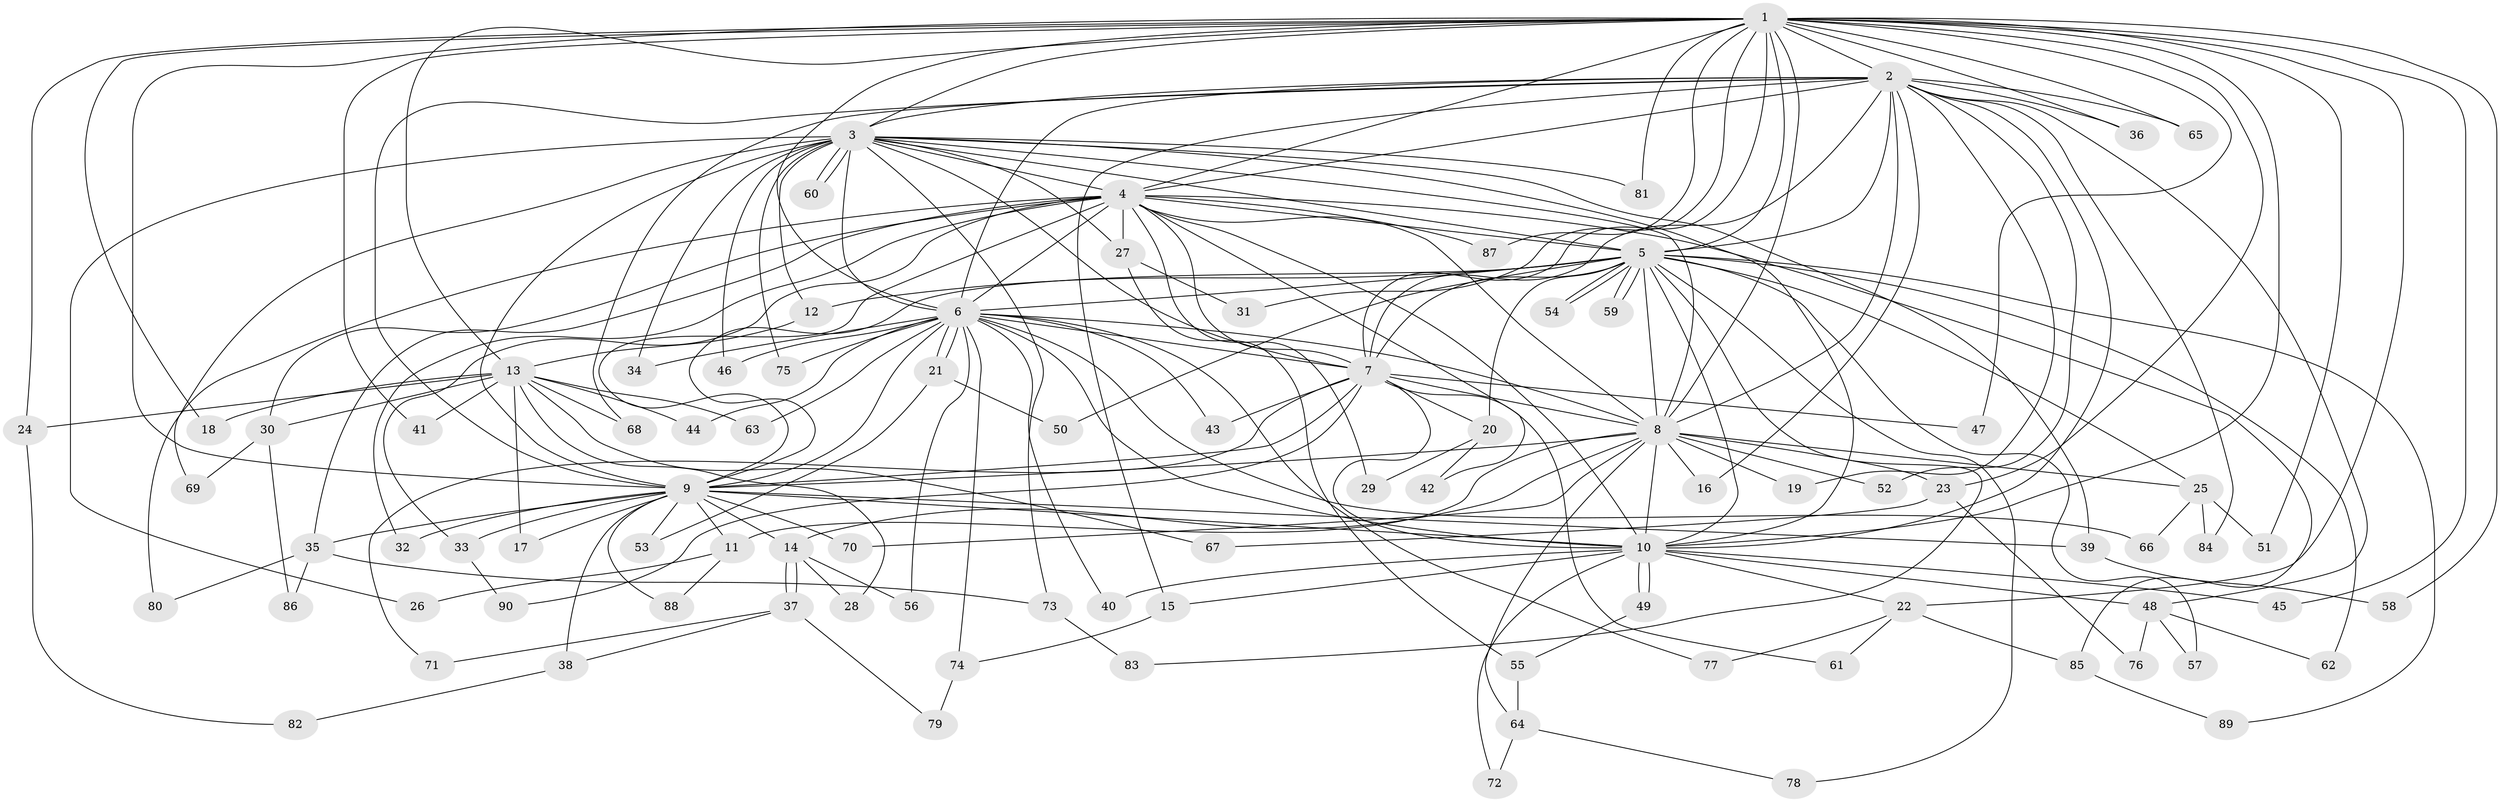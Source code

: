 // Generated by graph-tools (version 1.1) at 2025/01/03/09/25 03:01:35]
// undirected, 90 vertices, 205 edges
graph export_dot {
graph [start="1"]
  node [color=gray90,style=filled];
  1;
  2;
  3;
  4;
  5;
  6;
  7;
  8;
  9;
  10;
  11;
  12;
  13;
  14;
  15;
  16;
  17;
  18;
  19;
  20;
  21;
  22;
  23;
  24;
  25;
  26;
  27;
  28;
  29;
  30;
  31;
  32;
  33;
  34;
  35;
  36;
  37;
  38;
  39;
  40;
  41;
  42;
  43;
  44;
  45;
  46;
  47;
  48;
  49;
  50;
  51;
  52;
  53;
  54;
  55;
  56;
  57;
  58;
  59;
  60;
  61;
  62;
  63;
  64;
  65;
  66;
  67;
  68;
  69;
  70;
  71;
  72;
  73;
  74;
  75;
  76;
  77;
  78;
  79;
  80;
  81;
  82;
  83;
  84;
  85;
  86;
  87;
  88;
  89;
  90;
  1 -- 2;
  1 -- 3;
  1 -- 4;
  1 -- 5;
  1 -- 6;
  1 -- 7;
  1 -- 8;
  1 -- 9;
  1 -- 10;
  1 -- 13;
  1 -- 18;
  1 -- 22;
  1 -- 23;
  1 -- 24;
  1 -- 31;
  1 -- 36;
  1 -- 41;
  1 -- 45;
  1 -- 47;
  1 -- 51;
  1 -- 58;
  1 -- 65;
  1 -- 81;
  1 -- 87;
  2 -- 3;
  2 -- 4;
  2 -- 5;
  2 -- 6;
  2 -- 7;
  2 -- 8;
  2 -- 9;
  2 -- 10;
  2 -- 15;
  2 -- 16;
  2 -- 19;
  2 -- 36;
  2 -- 48;
  2 -- 52;
  2 -- 65;
  2 -- 68;
  2 -- 84;
  3 -- 4;
  3 -- 5;
  3 -- 6;
  3 -- 7;
  3 -- 8;
  3 -- 9;
  3 -- 10;
  3 -- 12;
  3 -- 26;
  3 -- 27;
  3 -- 34;
  3 -- 39;
  3 -- 46;
  3 -- 60;
  3 -- 60;
  3 -- 69;
  3 -- 73;
  3 -- 75;
  3 -- 81;
  4 -- 5;
  4 -- 6;
  4 -- 7;
  4 -- 8;
  4 -- 9;
  4 -- 10;
  4 -- 27;
  4 -- 29;
  4 -- 30;
  4 -- 32;
  4 -- 33;
  4 -- 35;
  4 -- 42;
  4 -- 80;
  4 -- 85;
  4 -- 87;
  5 -- 6;
  5 -- 7;
  5 -- 8;
  5 -- 9;
  5 -- 10;
  5 -- 12;
  5 -- 20;
  5 -- 25;
  5 -- 50;
  5 -- 54;
  5 -- 54;
  5 -- 57;
  5 -- 59;
  5 -- 59;
  5 -- 62;
  5 -- 78;
  5 -- 83;
  5 -- 89;
  6 -- 7;
  6 -- 8;
  6 -- 9;
  6 -- 10;
  6 -- 21;
  6 -- 21;
  6 -- 34;
  6 -- 40;
  6 -- 43;
  6 -- 44;
  6 -- 46;
  6 -- 56;
  6 -- 63;
  6 -- 66;
  6 -- 74;
  6 -- 75;
  6 -- 77;
  7 -- 8;
  7 -- 9;
  7 -- 10;
  7 -- 20;
  7 -- 43;
  7 -- 47;
  7 -- 61;
  7 -- 71;
  7 -- 90;
  8 -- 9;
  8 -- 10;
  8 -- 11;
  8 -- 14;
  8 -- 16;
  8 -- 19;
  8 -- 23;
  8 -- 25;
  8 -- 52;
  8 -- 64;
  8 -- 70;
  9 -- 10;
  9 -- 11;
  9 -- 14;
  9 -- 17;
  9 -- 32;
  9 -- 33;
  9 -- 35;
  9 -- 38;
  9 -- 39;
  9 -- 53;
  9 -- 70;
  9 -- 88;
  10 -- 15;
  10 -- 22;
  10 -- 40;
  10 -- 45;
  10 -- 48;
  10 -- 49;
  10 -- 49;
  10 -- 72;
  11 -- 26;
  11 -- 88;
  12 -- 13;
  13 -- 17;
  13 -- 18;
  13 -- 24;
  13 -- 28;
  13 -- 30;
  13 -- 41;
  13 -- 44;
  13 -- 63;
  13 -- 67;
  13 -- 68;
  14 -- 28;
  14 -- 37;
  14 -- 37;
  14 -- 56;
  15 -- 74;
  20 -- 29;
  20 -- 42;
  21 -- 50;
  21 -- 53;
  22 -- 61;
  22 -- 77;
  22 -- 85;
  23 -- 67;
  23 -- 76;
  24 -- 82;
  25 -- 51;
  25 -- 66;
  25 -- 84;
  27 -- 31;
  27 -- 55;
  30 -- 69;
  30 -- 86;
  33 -- 90;
  35 -- 73;
  35 -- 80;
  35 -- 86;
  37 -- 38;
  37 -- 71;
  37 -- 79;
  38 -- 82;
  39 -- 58;
  48 -- 57;
  48 -- 62;
  48 -- 76;
  49 -- 55;
  55 -- 64;
  64 -- 72;
  64 -- 78;
  73 -- 83;
  74 -- 79;
  85 -- 89;
}
